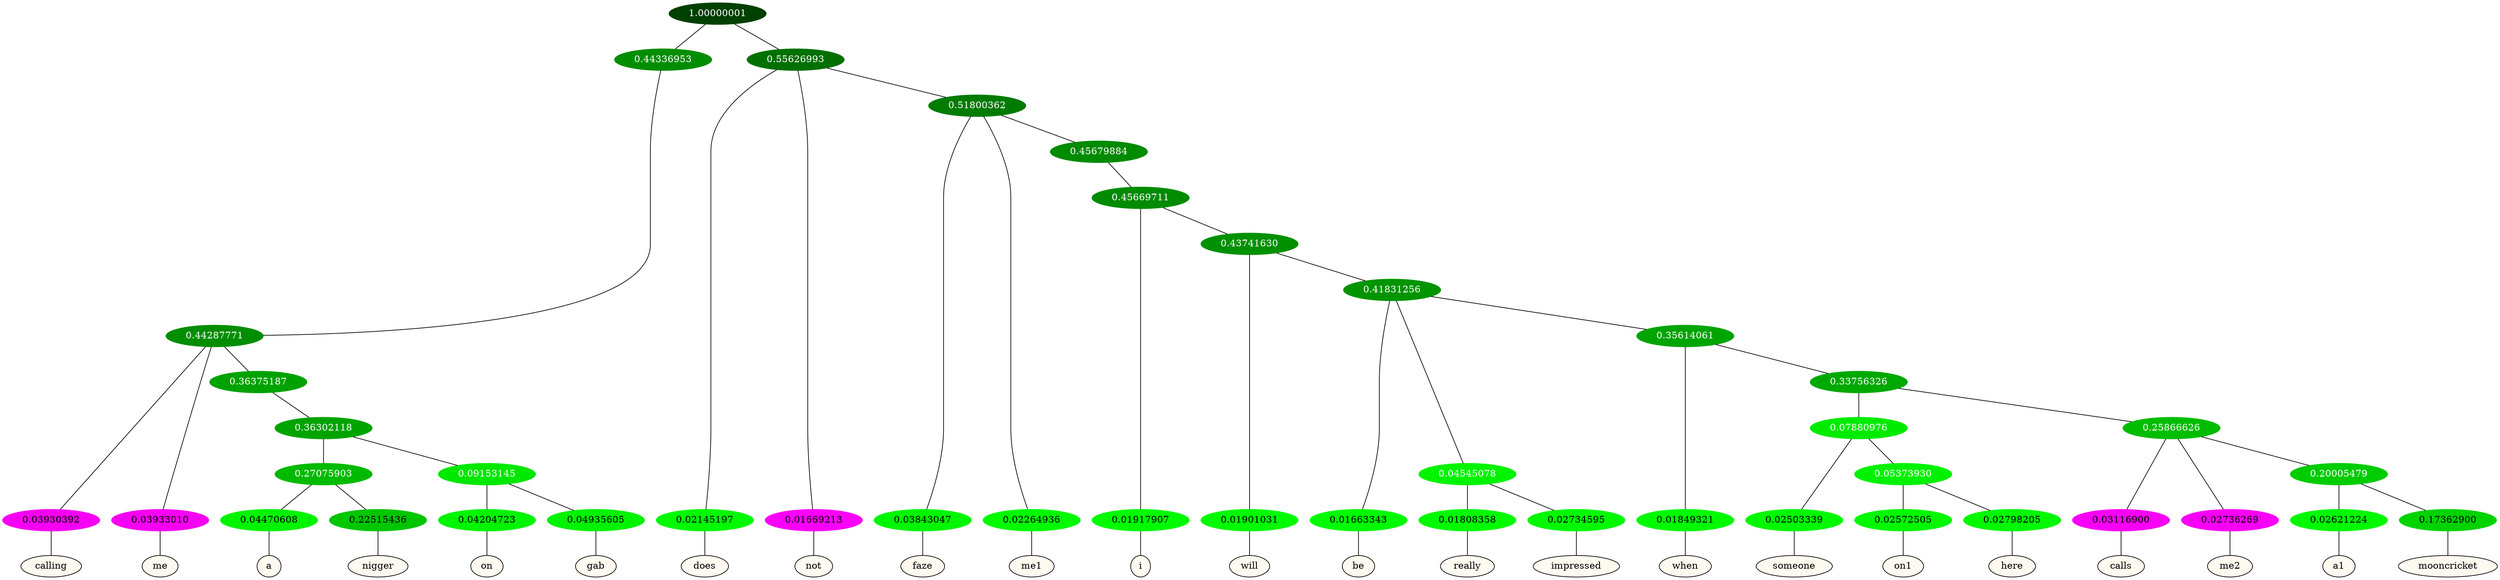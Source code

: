 graph {
	node [format=png height=0.15 nodesep=0.001 ordering=out overlap=prism overlap_scaling=0.01 ranksep=0.001 ratio=0.2 style=filled width=0.15]
	{
		rank=same
		a_w_7 [label=calling color=black fillcolor=floralwhite style="filled,solid"]
		a_w_8 [label=me color=black fillcolor=floralwhite style="filled,solid"]
		a_w_19 [label=a color=black fillcolor=floralwhite style="filled,solid"]
		a_w_20 [label=nigger color=black fillcolor=floralwhite style="filled,solid"]
		a_w_21 [label=on color=black fillcolor=floralwhite style="filled,solid"]
		a_w_22 [label=gab color=black fillcolor=floralwhite style="filled,solid"]
		a_w_4 [label=does color=black fillcolor=floralwhite style="filled,solid"]
		a_w_5 [label=not color=black fillcolor=floralwhite style="filled,solid"]
		a_w_10 [label=faze color=black fillcolor=floralwhite style="filled,solid"]
		a_w_11 [label=me1 color=black fillcolor=floralwhite style="filled,solid"]
		a_w_17 [label=i color=black fillcolor=floralwhite style="filled,solid"]
		a_w_23 [label=will color=black fillcolor=floralwhite style="filled,solid"]
		a_w_25 [label=be color=black fillcolor=floralwhite style="filled,solid"]
		a_w_28 [label=really color=black fillcolor=floralwhite style="filled,solid"]
		a_w_29 [label=impressed color=black fillcolor=floralwhite style="filled,solid"]
		a_w_30 [label=when color=black fillcolor=floralwhite style="filled,solid"]
		a_w_34 [label=someone color=black fillcolor=floralwhite style="filled,solid"]
		a_w_39 [label=on1 color=black fillcolor=floralwhite style="filled,solid"]
		a_w_40 [label=here color=black fillcolor=floralwhite style="filled,solid"]
		a_w_36 [label=calls color=black fillcolor=floralwhite style="filled,solid"]
		a_w_37 [label=me2 color=black fillcolor=floralwhite style="filled,solid"]
		a_w_41 [label=a1 color=black fillcolor=floralwhite style="filled,solid"]
		a_w_42 [label=mooncricket color=black fillcolor=floralwhite style="filled,solid"]
	}
	a_n_7 -- a_w_7
	a_n_8 -- a_w_8
	a_n_19 -- a_w_19
	a_n_20 -- a_w_20
	a_n_21 -- a_w_21
	a_n_22 -- a_w_22
	a_n_4 -- a_w_4
	a_n_5 -- a_w_5
	a_n_10 -- a_w_10
	a_n_11 -- a_w_11
	a_n_17 -- a_w_17
	a_n_23 -- a_w_23
	a_n_25 -- a_w_25
	a_n_28 -- a_w_28
	a_n_29 -- a_w_29
	a_n_30 -- a_w_30
	a_n_34 -- a_w_34
	a_n_39 -- a_w_39
	a_n_40 -- a_w_40
	a_n_36 -- a_w_36
	a_n_37 -- a_w_37
	a_n_41 -- a_w_41
	a_n_42 -- a_w_42
	{
		rank=same
		a_n_7 [label=0.03930392 color="0.835 1.000 0.961" fontcolor=black]
		a_n_8 [label=0.03933010 color="0.835 1.000 0.961" fontcolor=black]
		a_n_19 [label=0.04470608 color="0.334 1.000 0.955" fontcolor=black]
		a_n_20 [label=0.22515436 color="0.334 1.000 0.775" fontcolor=black]
		a_n_21 [label=0.04204723 color="0.334 1.000 0.958" fontcolor=black]
		a_n_22 [label=0.04935605 color="0.334 1.000 0.951" fontcolor=black]
		a_n_4 [label=0.02145197 color="0.334 1.000 0.979" fontcolor=black]
		a_n_5 [label=0.01669213 color="0.835 1.000 0.983" fontcolor=black]
		a_n_10 [label=0.03843047 color="0.334 1.000 0.962" fontcolor=black]
		a_n_11 [label=0.02264936 color="0.334 1.000 0.977" fontcolor=black]
		a_n_17 [label=0.01917907 color="0.334 1.000 0.981" fontcolor=black]
		a_n_23 [label=0.01901031 color="0.334 1.000 0.981" fontcolor=black]
		a_n_25 [label=0.01663343 color="0.334 1.000 0.983" fontcolor=black]
		a_n_28 [label=0.01808358 color="0.334 1.000 0.982" fontcolor=black]
		a_n_29 [label=0.02734595 color="0.334 1.000 0.973" fontcolor=black]
		a_n_30 [label=0.01849321 color="0.334 1.000 0.982" fontcolor=black]
		a_n_34 [label=0.02503339 color="0.334 1.000 0.975" fontcolor=black]
		a_n_39 [label=0.02572505 color="0.334 1.000 0.974" fontcolor=black]
		a_n_40 [label=0.02798205 color="0.334 1.000 0.972" fontcolor=black]
		a_n_36 [label=0.03116900 color="0.835 1.000 0.969" fontcolor=black]
		a_n_37 [label=0.02736269 color="0.835 1.000 0.973" fontcolor=black]
		a_n_41 [label=0.02621224 color="0.334 1.000 0.974" fontcolor=black]
		a_n_42 [label=0.17362900 color="0.334 1.000 0.826" fontcolor=black]
	}
	a_n_0 [label=1.00000001 color="0.334 1.000 0.250" fontcolor=grey99]
	a_n_1 [label=0.44336953 color="0.334 1.000 0.557" fontcolor=grey99]
	a_n_0 -- a_n_1
	a_n_2 [label=0.55626993 color="0.334 1.000 0.444" fontcolor=grey99]
	a_n_0 -- a_n_2
	a_n_3 [label=0.44287771 color="0.334 1.000 0.557" fontcolor=grey99]
	a_n_1 -- a_n_3
	a_n_2 -- a_n_4
	a_n_2 -- a_n_5
	a_n_6 [label=0.51800362 color="0.334 1.000 0.482" fontcolor=grey99]
	a_n_2 -- a_n_6
	a_n_3 -- a_n_7
	a_n_3 -- a_n_8
	a_n_9 [label=0.36375187 color="0.334 1.000 0.636" fontcolor=grey99]
	a_n_3 -- a_n_9
	a_n_6 -- a_n_10
	a_n_6 -- a_n_11
	a_n_12 [label=0.45679884 color="0.334 1.000 0.543" fontcolor=grey99]
	a_n_6 -- a_n_12
	a_n_13 [label=0.36302118 color="0.334 1.000 0.637" fontcolor=grey99]
	a_n_9 -- a_n_13
	a_n_14 [label=0.45669711 color="0.334 1.000 0.543" fontcolor=grey99]
	a_n_12 -- a_n_14
	a_n_15 [label=0.27075903 color="0.334 1.000 0.729" fontcolor=grey99]
	a_n_13 -- a_n_15
	a_n_16 [label=0.09153145 color="0.334 1.000 0.908" fontcolor=grey99]
	a_n_13 -- a_n_16
	a_n_14 -- a_n_17
	a_n_18 [label=0.43741630 color="0.334 1.000 0.563" fontcolor=grey99]
	a_n_14 -- a_n_18
	a_n_15 -- a_n_19
	a_n_15 -- a_n_20
	a_n_16 -- a_n_21
	a_n_16 -- a_n_22
	a_n_18 -- a_n_23
	a_n_24 [label=0.41831256 color="0.334 1.000 0.582" fontcolor=grey99]
	a_n_18 -- a_n_24
	a_n_24 -- a_n_25
	a_n_26 [label=0.04545078 color="0.334 1.000 0.955" fontcolor=grey99]
	a_n_24 -- a_n_26
	a_n_27 [label=0.35614061 color="0.334 1.000 0.644" fontcolor=grey99]
	a_n_24 -- a_n_27
	a_n_26 -- a_n_28
	a_n_26 -- a_n_29
	a_n_27 -- a_n_30
	a_n_31 [label=0.33756326 color="0.334 1.000 0.662" fontcolor=grey99]
	a_n_27 -- a_n_31
	a_n_32 [label=0.07880976 color="0.334 1.000 0.921" fontcolor=grey99]
	a_n_31 -- a_n_32
	a_n_33 [label=0.25866626 color="0.334 1.000 0.741" fontcolor=grey99]
	a_n_31 -- a_n_33
	a_n_32 -- a_n_34
	a_n_35 [label=0.05373930 color="0.334 1.000 0.946" fontcolor=grey99]
	a_n_32 -- a_n_35
	a_n_33 -- a_n_36
	a_n_33 -- a_n_37
	a_n_38 [label=0.20005479 color="0.334 1.000 0.800" fontcolor=grey99]
	a_n_33 -- a_n_38
	a_n_35 -- a_n_39
	a_n_35 -- a_n_40
	a_n_38 -- a_n_41
	a_n_38 -- a_n_42
}
